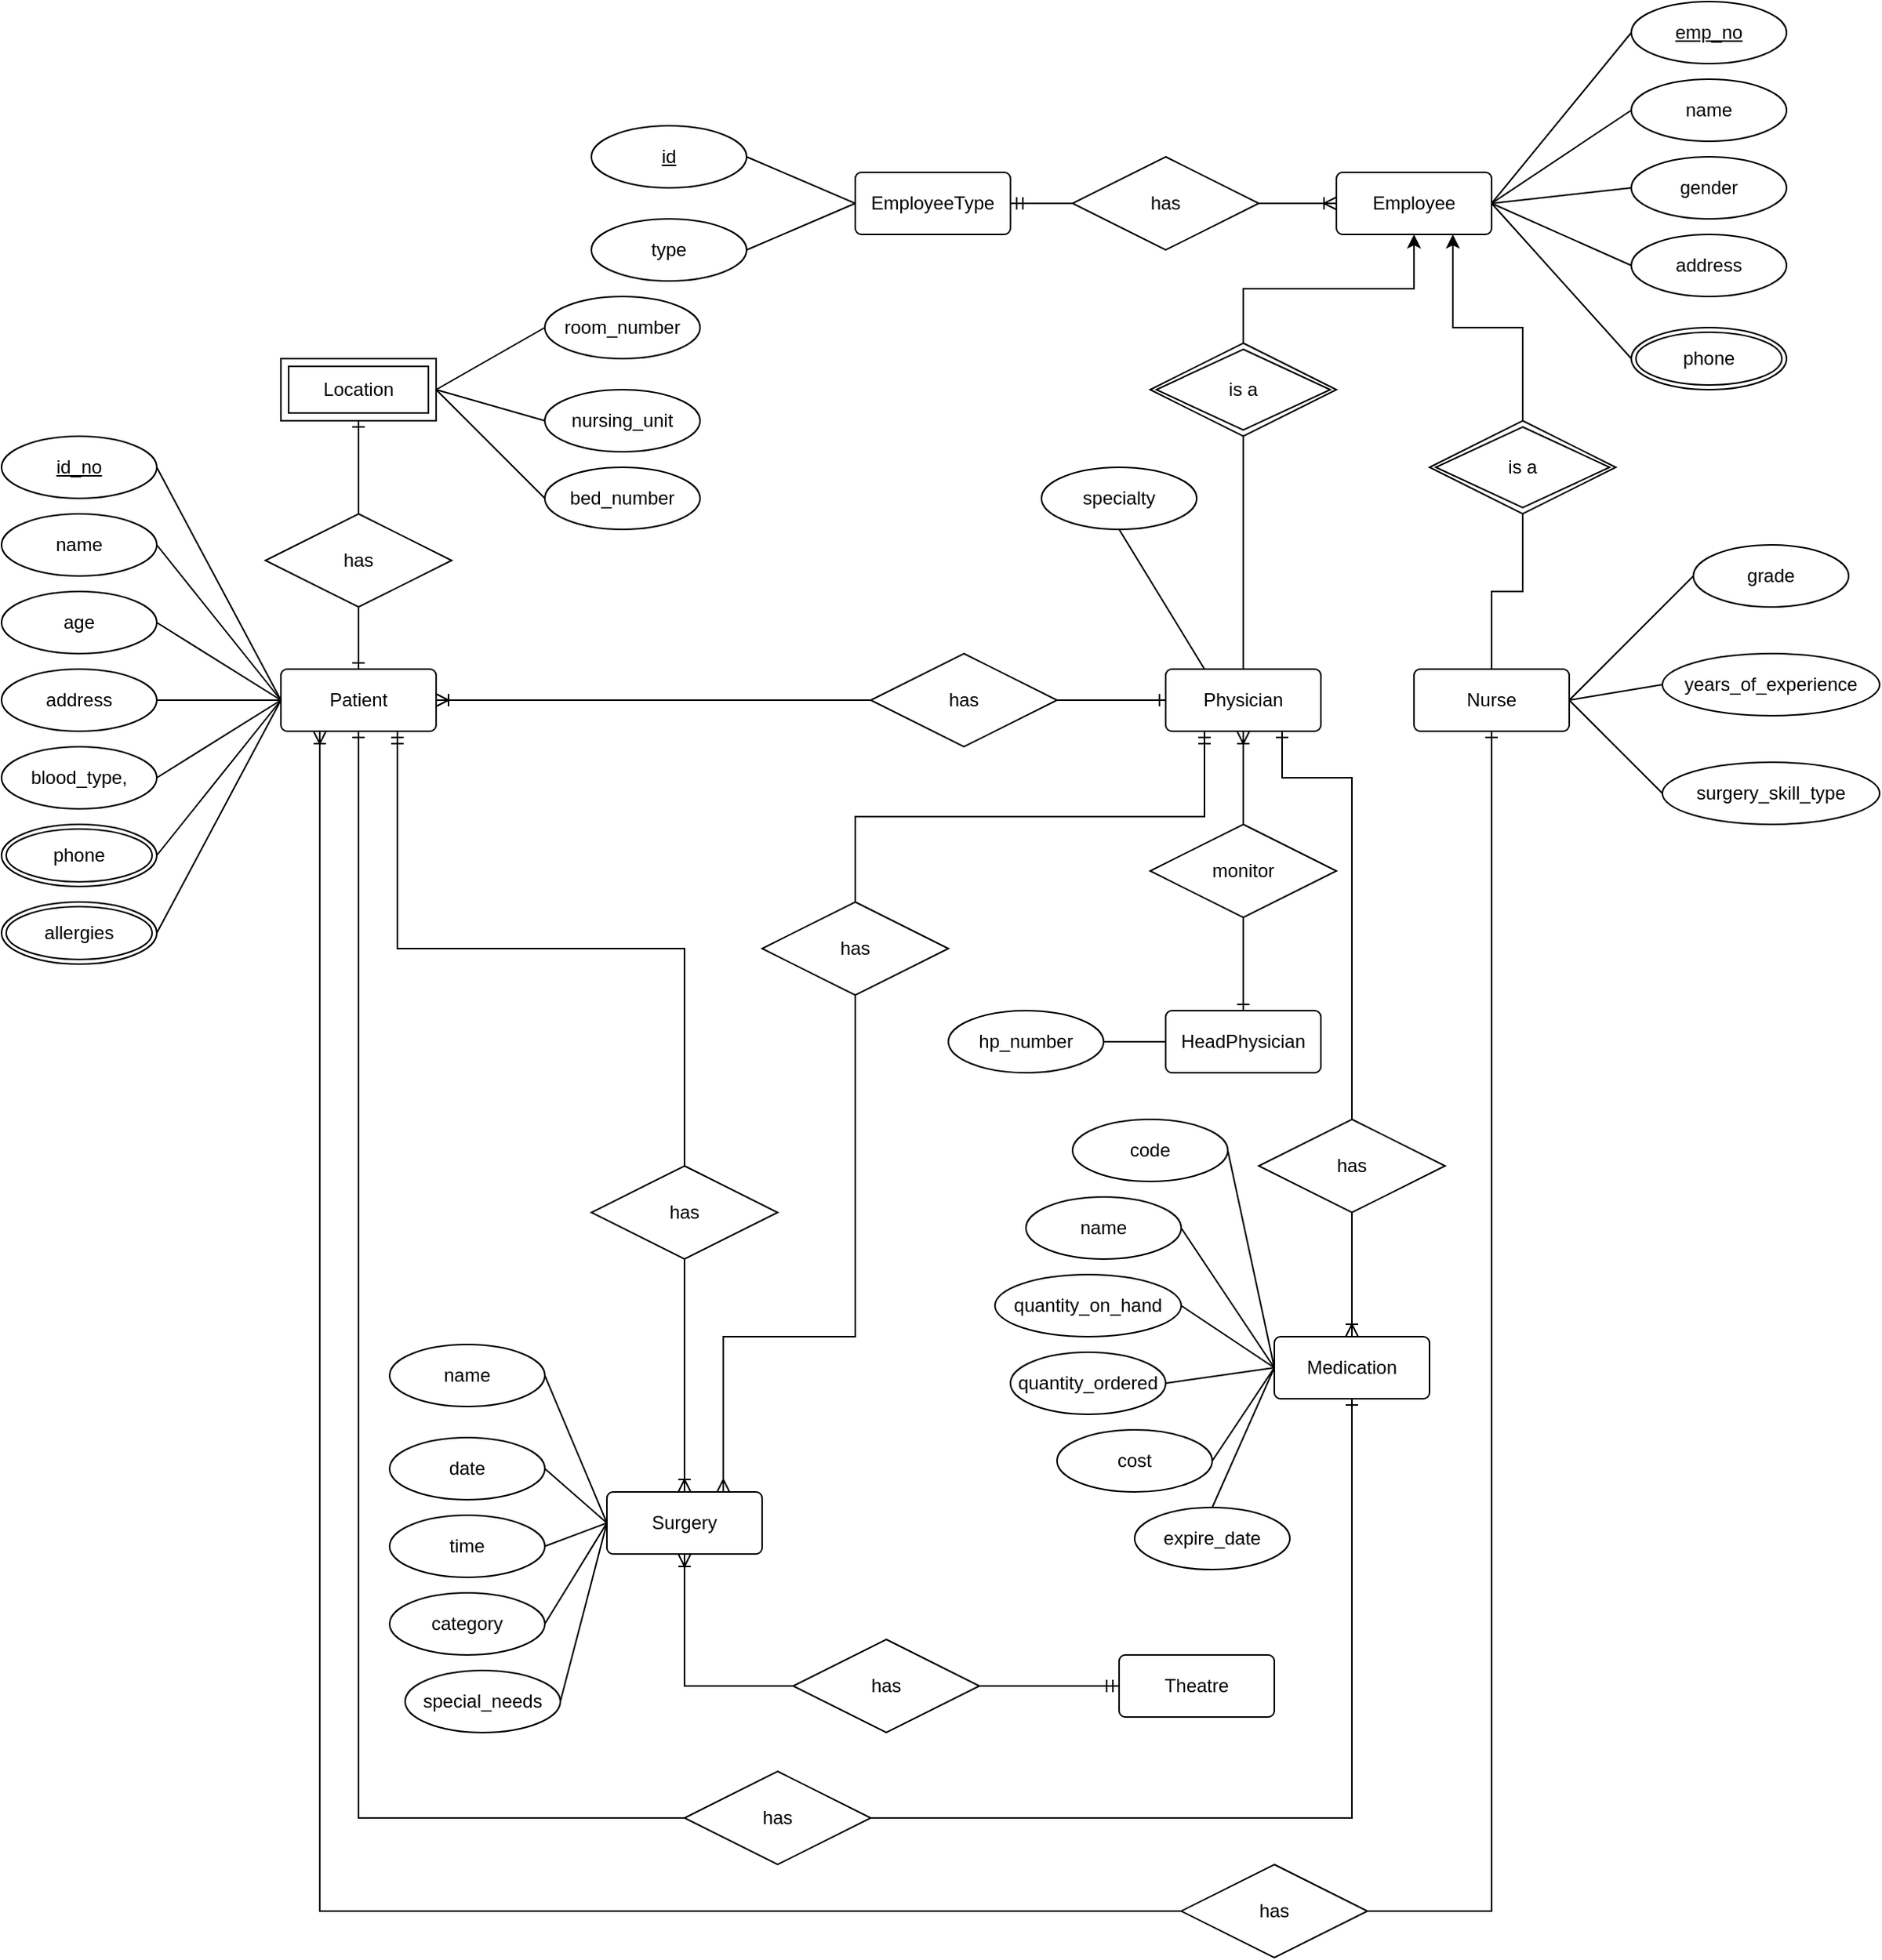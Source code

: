 <mxfile version="21.3.0" type="device">
  <diagram id="R2lEEEUBdFMjLlhIrx00" name="Page-1">
    <mxGraphModel dx="1900" dy="581" grid="1" gridSize="10" guides="1" tooltips="1" connect="1" arrows="1" fold="1" page="1" pageScale="1" pageWidth="850" pageHeight="1100" math="0" shadow="0" extFonts="Permanent Marker^https://fonts.googleapis.com/css?family=Permanent+Marker">
      <root>
        <mxCell id="0" />
        <mxCell id="1" parent="0" />
        <mxCell id="5wxTeIpvQStzypfVFlda-1" value="Employee" style="rounded=1;arcSize=10;whiteSpace=wrap;html=1;align=center;" parent="1" vertex="1">
          <mxGeometry x="490" y="130" width="100" height="40" as="geometry" />
        </mxCell>
        <mxCell id="5wxTeIpvQStzypfVFlda-2" value="emp_no" style="ellipse;whiteSpace=wrap;html=1;align=center;fontStyle=4;" parent="1" vertex="1">
          <mxGeometry x="680" y="20" width="100" height="40" as="geometry" />
        </mxCell>
        <mxCell id="5wxTeIpvQStzypfVFlda-3" value="name" style="ellipse;whiteSpace=wrap;html=1;align=center;" parent="1" vertex="1">
          <mxGeometry x="680" y="70" width="100" height="40" as="geometry" />
        </mxCell>
        <mxCell id="5wxTeIpvQStzypfVFlda-4" value="gender" style="ellipse;whiteSpace=wrap;html=1;align=center;" parent="1" vertex="1">
          <mxGeometry x="680" y="120" width="100" height="40" as="geometry" />
        </mxCell>
        <mxCell id="5wxTeIpvQStzypfVFlda-6" value="address" style="ellipse;whiteSpace=wrap;html=1;align=center;" parent="1" vertex="1">
          <mxGeometry x="680" y="170" width="100" height="40" as="geometry" />
        </mxCell>
        <mxCell id="5wxTeIpvQStzypfVFlda-7" value="phone" style="ellipse;shape=doubleEllipse;margin=3;whiteSpace=wrap;html=1;align=center;" parent="1" vertex="1">
          <mxGeometry x="680" y="230" width="100" height="40" as="geometry" />
        </mxCell>
        <mxCell id="5wxTeIpvQStzypfVFlda-11" value="" style="endArrow=none;html=1;rounded=0;exitX=1;exitY=0.5;exitDx=0;exitDy=0;entryX=0;entryY=0.5;entryDx=0;entryDy=0;" parent="1" source="5wxTeIpvQStzypfVFlda-1" target="5wxTeIpvQStzypfVFlda-2" edge="1">
          <mxGeometry width="50" height="50" relative="1" as="geometry">
            <mxPoint x="790" y="310" as="sourcePoint" />
            <mxPoint x="840" y="260" as="targetPoint" />
          </mxGeometry>
        </mxCell>
        <mxCell id="5wxTeIpvQStzypfVFlda-12" value="" style="endArrow=none;html=1;rounded=0;exitX=1;exitY=0.5;exitDx=0;exitDy=0;entryX=0;entryY=0.5;entryDx=0;entryDy=0;" parent="1" source="5wxTeIpvQStzypfVFlda-1" target="5wxTeIpvQStzypfVFlda-3" edge="1">
          <mxGeometry width="50" height="50" relative="1" as="geometry">
            <mxPoint x="790" y="310" as="sourcePoint" />
            <mxPoint x="840" y="260" as="targetPoint" />
          </mxGeometry>
        </mxCell>
        <mxCell id="5wxTeIpvQStzypfVFlda-13" value="" style="endArrow=none;html=1;rounded=0;exitX=1;exitY=0.5;exitDx=0;exitDy=0;entryX=0;entryY=0.5;entryDx=0;entryDy=0;" parent="1" source="5wxTeIpvQStzypfVFlda-1" target="5wxTeIpvQStzypfVFlda-4" edge="1">
          <mxGeometry width="50" height="50" relative="1" as="geometry">
            <mxPoint x="790" y="310" as="sourcePoint" />
            <mxPoint x="840" y="260" as="targetPoint" />
          </mxGeometry>
        </mxCell>
        <mxCell id="5wxTeIpvQStzypfVFlda-14" value="" style="endArrow=none;html=1;rounded=0;exitX=1;exitY=0.5;exitDx=0;exitDy=0;entryX=0;entryY=0.5;entryDx=0;entryDy=0;" parent="1" source="5wxTeIpvQStzypfVFlda-1" target="5wxTeIpvQStzypfVFlda-6" edge="1">
          <mxGeometry width="50" height="50" relative="1" as="geometry">
            <mxPoint x="790" y="310" as="sourcePoint" />
            <mxPoint x="840" y="260" as="targetPoint" />
          </mxGeometry>
        </mxCell>
        <mxCell id="5wxTeIpvQStzypfVFlda-15" value="" style="endArrow=none;html=1;rounded=0;exitX=1;exitY=0.5;exitDx=0;exitDy=0;entryX=0;entryY=0.5;entryDx=0;entryDy=0;" parent="1" source="5wxTeIpvQStzypfVFlda-1" target="5wxTeIpvQStzypfVFlda-7" edge="1">
          <mxGeometry width="50" height="50" relative="1" as="geometry">
            <mxPoint x="790" y="310" as="sourcePoint" />
            <mxPoint x="840" y="260" as="targetPoint" />
          </mxGeometry>
        </mxCell>
        <mxCell id="5wxTeIpvQStzypfVFlda-16" value="EmployeeType" style="rounded=1;arcSize=10;whiteSpace=wrap;html=1;align=center;" parent="1" vertex="1">
          <mxGeometry x="180" y="130" width="100" height="40" as="geometry" />
        </mxCell>
        <mxCell id="5wxTeIpvQStzypfVFlda-18" value="id" style="ellipse;whiteSpace=wrap;html=1;align=center;fontStyle=4;" parent="1" vertex="1">
          <mxGeometry x="10" y="100" width="100" height="40" as="geometry" />
        </mxCell>
        <mxCell id="5wxTeIpvQStzypfVFlda-19" value="type" style="ellipse;whiteSpace=wrap;html=1;align=center;" parent="1" vertex="1">
          <mxGeometry x="10" y="160" width="100" height="40" as="geometry" />
        </mxCell>
        <mxCell id="5wxTeIpvQStzypfVFlda-20" value="" style="endArrow=none;html=1;rounded=0;exitX=0;exitY=0.5;exitDx=0;exitDy=0;entryX=1;entryY=0.5;entryDx=0;entryDy=0;" parent="1" source="5wxTeIpvQStzypfVFlda-16" target="5wxTeIpvQStzypfVFlda-18" edge="1">
          <mxGeometry width="50" height="50" relative="1" as="geometry">
            <mxPoint x="480" y="100" as="sourcePoint" />
            <mxPoint x="530" y="50" as="targetPoint" />
          </mxGeometry>
        </mxCell>
        <mxCell id="5wxTeIpvQStzypfVFlda-21" value="" style="endArrow=none;html=1;rounded=0;exitX=0;exitY=0.5;exitDx=0;exitDy=0;entryX=1;entryY=0.5;entryDx=0;entryDy=0;" parent="1" source="5wxTeIpvQStzypfVFlda-16" target="5wxTeIpvQStzypfVFlda-19" edge="1">
          <mxGeometry width="50" height="50" relative="1" as="geometry">
            <mxPoint x="480" y="100" as="sourcePoint" />
            <mxPoint x="530" y="50" as="targetPoint" />
          </mxGeometry>
        </mxCell>
        <mxCell id="5wxTeIpvQStzypfVFlda-30" style="edgeStyle=orthogonalEdgeStyle;rounded=0;orthogonalLoop=1;jettySize=auto;html=1;exitX=0.5;exitY=1;exitDx=0;exitDy=0;entryX=0.5;entryY=0;entryDx=0;entryDy=0;endArrow=none;endFill=0;" parent="1" source="5wxTeIpvQStzypfVFlda-22" target="5wxTeIpvQStzypfVFlda-26" edge="1">
          <mxGeometry relative="1" as="geometry" />
        </mxCell>
        <mxCell id="5wxTeIpvQStzypfVFlda-33" style="edgeStyle=orthogonalEdgeStyle;rounded=0;orthogonalLoop=1;jettySize=auto;html=1;entryX=0.5;entryY=0;entryDx=0;entryDy=0;endArrow=none;endFill=0;exitX=0.5;exitY=1;exitDx=0;exitDy=0;" parent="1" source="5wxTeIpvQStzypfVFlda-52" target="5wxTeIpvQStzypfVFlda-31" edge="1">
          <mxGeometry relative="1" as="geometry">
            <mxPoint x="670" y="330" as="sourcePoint" />
          </mxGeometry>
        </mxCell>
        <mxCell id="5wxTeIpvQStzypfVFlda-50" style="edgeStyle=orthogonalEdgeStyle;rounded=0;orthogonalLoop=1;jettySize=auto;html=1;exitX=0.5;exitY=0;exitDx=0;exitDy=0;entryX=0.5;entryY=1;entryDx=0;entryDy=0;" parent="1" source="5wxTeIpvQStzypfVFlda-22" target="5wxTeIpvQStzypfVFlda-1" edge="1">
          <mxGeometry relative="1" as="geometry" />
        </mxCell>
        <mxCell id="5wxTeIpvQStzypfVFlda-22" value="is a" style="shape=rhombus;double=1;perimeter=rhombusPerimeter;whiteSpace=wrap;html=1;align=center;" parent="1" vertex="1">
          <mxGeometry x="370" y="240" width="120" height="60" as="geometry" />
        </mxCell>
        <mxCell id="5wxTeIpvQStzypfVFlda-26" value="Physician" style="rounded=1;arcSize=10;whiteSpace=wrap;html=1;align=center;" parent="1" vertex="1">
          <mxGeometry x="380" y="450" width="100" height="40" as="geometry" />
        </mxCell>
        <mxCell id="5wxTeIpvQStzypfVFlda-31" value="Nurse" style="rounded=1;arcSize=10;whiteSpace=wrap;html=1;align=center;" parent="1" vertex="1">
          <mxGeometry x="540" y="450" width="100" height="40" as="geometry" />
        </mxCell>
        <mxCell id="5wxTeIpvQStzypfVFlda-34" value="specialty" style="ellipse;whiteSpace=wrap;html=1;align=center;" parent="1" vertex="1">
          <mxGeometry x="300" y="320" width="100" height="40" as="geometry" />
        </mxCell>
        <mxCell id="5wxTeIpvQStzypfVFlda-35" value="" style="endArrow=none;html=1;rounded=0;exitX=0.5;exitY=1;exitDx=0;exitDy=0;entryX=0.25;entryY=0;entryDx=0;entryDy=0;" parent="1" source="5wxTeIpvQStzypfVFlda-34" target="5wxTeIpvQStzypfVFlda-26" edge="1">
          <mxGeometry width="50" height="50" relative="1" as="geometry">
            <mxPoint x="400" y="370" as="sourcePoint" />
            <mxPoint x="450" y="320" as="targetPoint" />
          </mxGeometry>
        </mxCell>
        <mxCell id="5wxTeIpvQStzypfVFlda-36" value="has" style="shape=rhombus;perimeter=rhombusPerimeter;whiteSpace=wrap;html=1;align=center;" parent="1" vertex="1">
          <mxGeometry x="320" y="120" width="120" height="60" as="geometry" />
        </mxCell>
        <mxCell id="5wxTeIpvQStzypfVFlda-37" value="" style="fontSize=12;html=1;endArrow=ERmandOne;rounded=0;entryX=1;entryY=0.5;entryDx=0;entryDy=0;exitX=0;exitY=0.5;exitDx=0;exitDy=0;" parent="1" source="5wxTeIpvQStzypfVFlda-36" target="5wxTeIpvQStzypfVFlda-16" edge="1">
          <mxGeometry width="100" height="100" relative="1" as="geometry">
            <mxPoint x="370" y="390" as="sourcePoint" />
            <mxPoint x="470" y="290" as="targetPoint" />
          </mxGeometry>
        </mxCell>
        <mxCell id="5wxTeIpvQStzypfVFlda-38" value="" style="edgeStyle=entityRelationEdgeStyle;fontSize=12;html=1;endArrow=ERoneToMany;rounded=0;entryX=0;entryY=0.5;entryDx=0;entryDy=0;exitX=1;exitY=0.5;exitDx=0;exitDy=0;" parent="1" source="5wxTeIpvQStzypfVFlda-36" target="5wxTeIpvQStzypfVFlda-1" edge="1">
          <mxGeometry width="100" height="100" relative="1" as="geometry">
            <mxPoint x="370" y="390" as="sourcePoint" />
            <mxPoint x="470" y="290" as="targetPoint" />
          </mxGeometry>
        </mxCell>
        <mxCell id="5wxTeIpvQStzypfVFlda-42" value="hp_number" style="ellipse;whiteSpace=wrap;html=1;align=center;" parent="1" vertex="1">
          <mxGeometry x="240" y="670" width="100" height="40" as="geometry" />
        </mxCell>
        <mxCell id="5wxTeIpvQStzypfVFlda-43" value="" style="endArrow=none;html=1;rounded=0;exitX=1;exitY=0.5;exitDx=0;exitDy=0;entryX=0;entryY=0.5;entryDx=0;entryDy=0;" parent="1" source="5wxTeIpvQStzypfVFlda-42" target="5wxTeIpvQStzypfVFlda-54" edge="1">
          <mxGeometry width="50" height="50" relative="1" as="geometry">
            <mxPoint x="370" y="770" as="sourcePoint" />
            <mxPoint x="370" y="680" as="targetPoint" />
          </mxGeometry>
        </mxCell>
        <mxCell id="5wxTeIpvQStzypfVFlda-44" value="Patient" style="rounded=1;arcSize=10;whiteSpace=wrap;html=1;align=center;" parent="1" vertex="1">
          <mxGeometry x="-190" y="450" width="100" height="40" as="geometry" />
        </mxCell>
        <mxCell id="5wxTeIpvQStzypfVFlda-45" value="has" style="shape=rhombus;perimeter=rhombusPerimeter;whiteSpace=wrap;html=1;align=center;" parent="1" vertex="1">
          <mxGeometry x="190" y="440" width="120" height="60" as="geometry" />
        </mxCell>
        <mxCell id="5wxTeIpvQStzypfVFlda-46" value="" style="fontSize=12;html=1;endArrow=ERoneToMany;rounded=0;entryX=1;entryY=0.5;entryDx=0;entryDy=0;exitX=0;exitY=0.5;exitDx=0;exitDy=0;" parent="1" source="5wxTeIpvQStzypfVFlda-45" target="5wxTeIpvQStzypfVFlda-44" edge="1">
          <mxGeometry width="100" height="100" relative="1" as="geometry">
            <mxPoint x="180" y="530" as="sourcePoint" />
            <mxPoint x="470" y="390" as="targetPoint" />
          </mxGeometry>
        </mxCell>
        <mxCell id="5wxTeIpvQStzypfVFlda-47" value="" style="edgeStyle=entityRelationEdgeStyle;fontSize=12;html=1;endArrow=ERone;endFill=1;rounded=0;exitX=1;exitY=0.5;exitDx=0;exitDy=0;entryX=0;entryY=0.5;entryDx=0;entryDy=0;" parent="1" source="5wxTeIpvQStzypfVFlda-45" target="5wxTeIpvQStzypfVFlda-26" edge="1">
          <mxGeometry width="100" height="100" relative="1" as="geometry">
            <mxPoint x="370" y="490" as="sourcePoint" />
            <mxPoint x="470" y="390" as="targetPoint" />
          </mxGeometry>
        </mxCell>
        <mxCell id="5wxTeIpvQStzypfVFlda-53" style="edgeStyle=orthogonalEdgeStyle;rounded=0;orthogonalLoop=1;jettySize=auto;html=1;exitX=0.5;exitY=0;exitDx=0;exitDy=0;entryX=0.75;entryY=1;entryDx=0;entryDy=0;" parent="1" source="5wxTeIpvQStzypfVFlda-52" target="5wxTeIpvQStzypfVFlda-1" edge="1">
          <mxGeometry relative="1" as="geometry" />
        </mxCell>
        <mxCell id="5wxTeIpvQStzypfVFlda-52" value="is a" style="shape=rhombus;double=1;perimeter=rhombusPerimeter;whiteSpace=wrap;html=1;align=center;" parent="1" vertex="1">
          <mxGeometry x="550" y="290" width="120" height="60" as="geometry" />
        </mxCell>
        <mxCell id="5wxTeIpvQStzypfVFlda-54" value="HeadPhysician" style="rounded=1;arcSize=10;whiteSpace=wrap;html=1;align=center;" parent="1" vertex="1">
          <mxGeometry x="380" y="670" width="100" height="40" as="geometry" />
        </mxCell>
        <mxCell id="5wxTeIpvQStzypfVFlda-58" value="monitor" style="shape=rhombus;perimeter=rhombusPerimeter;whiteSpace=wrap;html=1;align=center;" parent="1" vertex="1">
          <mxGeometry x="370" y="550" width="120" height="60" as="geometry" />
        </mxCell>
        <mxCell id="5wxTeIpvQStzypfVFlda-59" value="" style="fontSize=12;html=1;endArrow=ERoneToMany;rounded=0;entryX=0.5;entryY=1;entryDx=0;entryDy=0;exitX=0.5;exitY=0;exitDx=0;exitDy=0;" parent="1" source="5wxTeIpvQStzypfVFlda-58" target="5wxTeIpvQStzypfVFlda-26" edge="1">
          <mxGeometry width="100" height="100" relative="1" as="geometry">
            <mxPoint x="370" y="590" as="sourcePoint" />
            <mxPoint x="470" y="490" as="targetPoint" />
          </mxGeometry>
        </mxCell>
        <mxCell id="5wxTeIpvQStzypfVFlda-60" value="" style="fontSize=12;html=1;endArrow=ERone;endFill=1;rounded=0;exitX=0.5;exitY=1;exitDx=0;exitDy=0;entryX=0.5;entryY=0;entryDx=0;entryDy=0;" parent="1" source="5wxTeIpvQStzypfVFlda-58" target="5wxTeIpvQStzypfVFlda-54" edge="1">
          <mxGeometry width="100" height="100" relative="1" as="geometry">
            <mxPoint x="370" y="590" as="sourcePoint" />
            <mxPoint x="470" y="490" as="targetPoint" />
          </mxGeometry>
        </mxCell>
        <mxCell id="5wxTeIpvQStzypfVFlda-61" value="grade" style="ellipse;whiteSpace=wrap;html=1;align=center;" parent="1" vertex="1">
          <mxGeometry x="720" y="370" width="100" height="40" as="geometry" />
        </mxCell>
        <mxCell id="5wxTeIpvQStzypfVFlda-62" value="years_of_experience" style="ellipse;whiteSpace=wrap;html=1;align=center;" parent="1" vertex="1">
          <mxGeometry x="700" y="440" width="140" height="40" as="geometry" />
        </mxCell>
        <mxCell id="5wxTeIpvQStzypfVFlda-63" value="surgery_skill_type" style="ellipse;whiteSpace=wrap;html=1;align=center;" parent="1" vertex="1">
          <mxGeometry x="700" y="510" width="140" height="40" as="geometry" />
        </mxCell>
        <mxCell id="5wxTeIpvQStzypfVFlda-65" value="" style="endArrow=none;html=1;rounded=0;entryX=0;entryY=0.5;entryDx=0;entryDy=0;exitX=1;exitY=0.5;exitDx=0;exitDy=0;" parent="1" source="5wxTeIpvQStzypfVFlda-31" target="5wxTeIpvQStzypfVFlda-63" edge="1">
          <mxGeometry width="50" height="50" relative="1" as="geometry">
            <mxPoint x="400" y="590" as="sourcePoint" />
            <mxPoint x="450" y="540" as="targetPoint" />
          </mxGeometry>
        </mxCell>
        <mxCell id="5wxTeIpvQStzypfVFlda-66" value="" style="endArrow=none;html=1;rounded=0;entryX=0;entryY=0.5;entryDx=0;entryDy=0;exitX=1;exitY=0.5;exitDx=0;exitDy=0;" parent="1" source="5wxTeIpvQStzypfVFlda-31" target="5wxTeIpvQStzypfVFlda-62" edge="1">
          <mxGeometry width="50" height="50" relative="1" as="geometry">
            <mxPoint x="400" y="590" as="sourcePoint" />
            <mxPoint x="450" y="540" as="targetPoint" />
          </mxGeometry>
        </mxCell>
        <mxCell id="5wxTeIpvQStzypfVFlda-67" value="" style="endArrow=none;html=1;rounded=0;entryX=0;entryY=0.5;entryDx=0;entryDy=0;exitX=1;exitY=0.5;exitDx=0;exitDy=0;" parent="1" source="5wxTeIpvQStzypfVFlda-31" target="5wxTeIpvQStzypfVFlda-61" edge="1">
          <mxGeometry width="50" height="50" relative="1" as="geometry">
            <mxPoint x="400" y="590" as="sourcePoint" />
            <mxPoint x="450" y="540" as="targetPoint" />
          </mxGeometry>
        </mxCell>
        <mxCell id="5wxTeIpvQStzypfVFlda-68" value="has" style="shape=rhombus;perimeter=rhombusPerimeter;whiteSpace=wrap;html=1;align=center;" parent="1" vertex="1">
          <mxGeometry x="390" y="1220" width="120" height="60" as="geometry" />
        </mxCell>
        <mxCell id="5wxTeIpvQStzypfVFlda-69" value="" style="fontSize=12;html=1;endArrow=ERoneToMany;rounded=0;entryX=0.25;entryY=1;entryDx=0;entryDy=0;exitX=0;exitY=0.5;exitDx=0;exitDy=0;edgeStyle=orthogonalEdgeStyle;" parent="1" source="5wxTeIpvQStzypfVFlda-68" target="5wxTeIpvQStzypfVFlda-44" edge="1">
          <mxGeometry width="100" height="100" relative="1" as="geometry">
            <mxPoint x="420" y="860" as="sourcePoint" />
            <mxPoint x="370" y="800" as="targetPoint" />
          </mxGeometry>
        </mxCell>
        <mxCell id="5wxTeIpvQStzypfVFlda-70" value="" style="edgeStyle=orthogonalEdgeStyle;fontSize=12;html=1;endArrow=ERone;endFill=1;rounded=0;exitX=1;exitY=0.5;exitDx=0;exitDy=0;entryX=0.5;entryY=1;entryDx=0;entryDy=0;" parent="1" source="5wxTeIpvQStzypfVFlda-68" target="5wxTeIpvQStzypfVFlda-31" edge="1">
          <mxGeometry width="100" height="100" relative="1" as="geometry">
            <mxPoint x="610" y="820" as="sourcePoint" />
            <mxPoint x="620" y="800" as="targetPoint" />
          </mxGeometry>
        </mxCell>
        <mxCell id="5wxTeIpvQStzypfVFlda-72" value="id_no" style="ellipse;whiteSpace=wrap;html=1;align=center;fontStyle=4;" parent="1" vertex="1">
          <mxGeometry x="-370" y="300" width="100" height="40" as="geometry" />
        </mxCell>
        <mxCell id="5wxTeIpvQStzypfVFlda-73" value="name" style="ellipse;whiteSpace=wrap;html=1;align=center;" parent="1" vertex="1">
          <mxGeometry x="-370" y="350" width="100" height="40" as="geometry" />
        </mxCell>
        <mxCell id="5wxTeIpvQStzypfVFlda-74" value="age" style="ellipse;whiteSpace=wrap;html=1;align=center;" parent="1" vertex="1">
          <mxGeometry x="-370" y="400" width="100" height="40" as="geometry" />
        </mxCell>
        <mxCell id="5wxTeIpvQStzypfVFlda-75" value="address" style="ellipse;whiteSpace=wrap;html=1;align=center;" parent="1" vertex="1">
          <mxGeometry x="-370" y="450" width="100" height="40" as="geometry" />
        </mxCell>
        <mxCell id="5wxTeIpvQStzypfVFlda-77" value="phone" style="ellipse;shape=doubleEllipse;margin=3;whiteSpace=wrap;html=1;align=center;" parent="1" vertex="1">
          <mxGeometry x="-370" y="550" width="100" height="40" as="geometry" />
        </mxCell>
        <mxCell id="5wxTeIpvQStzypfVFlda-78" value="blood_type," style="ellipse;whiteSpace=wrap;html=1;align=center;" parent="1" vertex="1">
          <mxGeometry x="-370" y="500" width="100" height="40" as="geometry" />
        </mxCell>
        <mxCell id="5wxTeIpvQStzypfVFlda-79" value="allergies" style="ellipse;shape=doubleEllipse;margin=3;whiteSpace=wrap;html=1;align=center;" parent="1" vertex="1">
          <mxGeometry x="-370" y="600" width="100" height="40" as="geometry" />
        </mxCell>
        <mxCell id="5wxTeIpvQStzypfVFlda-80" value="" style="endArrow=none;html=1;rounded=0;exitX=1;exitY=0.5;exitDx=0;exitDy=0;entryX=0;entryY=0.5;entryDx=0;entryDy=0;" parent="1" source="5wxTeIpvQStzypfVFlda-72" target="5wxTeIpvQStzypfVFlda-44" edge="1">
          <mxGeometry width="50" height="50" relative="1" as="geometry">
            <mxPoint x="-110" y="590" as="sourcePoint" />
            <mxPoint x="-60" y="540" as="targetPoint" />
          </mxGeometry>
        </mxCell>
        <mxCell id="5wxTeIpvQStzypfVFlda-81" value="" style="endArrow=none;html=1;rounded=0;exitX=1;exitY=0.5;exitDx=0;exitDy=0;entryX=0;entryY=0.5;entryDx=0;entryDy=0;" parent="1" source="5wxTeIpvQStzypfVFlda-73" target="5wxTeIpvQStzypfVFlda-44" edge="1">
          <mxGeometry width="50" height="50" relative="1" as="geometry">
            <mxPoint x="-110" y="590" as="sourcePoint" />
            <mxPoint x="-170" y="390" as="targetPoint" />
          </mxGeometry>
        </mxCell>
        <mxCell id="5wxTeIpvQStzypfVFlda-82" value="" style="endArrow=none;html=1;rounded=0;exitX=1;exitY=0.5;exitDx=0;exitDy=0;entryX=0;entryY=0.5;entryDx=0;entryDy=0;" parent="1" source="5wxTeIpvQStzypfVFlda-74" target="5wxTeIpvQStzypfVFlda-44" edge="1">
          <mxGeometry width="50" height="50" relative="1" as="geometry">
            <mxPoint x="-110" y="590" as="sourcePoint" />
            <mxPoint x="-60" y="540" as="targetPoint" />
          </mxGeometry>
        </mxCell>
        <mxCell id="5wxTeIpvQStzypfVFlda-83" value="" style="endArrow=none;html=1;rounded=0;exitX=1;exitY=0.5;exitDx=0;exitDy=0;entryX=0;entryY=0.5;entryDx=0;entryDy=0;" parent="1" source="5wxTeIpvQStzypfVFlda-75" target="5wxTeIpvQStzypfVFlda-44" edge="1">
          <mxGeometry width="50" height="50" relative="1" as="geometry">
            <mxPoint x="-110" y="590" as="sourcePoint" />
            <mxPoint x="-60" y="540" as="targetPoint" />
          </mxGeometry>
        </mxCell>
        <mxCell id="5wxTeIpvQStzypfVFlda-84" value="" style="endArrow=none;html=1;rounded=0;exitX=1;exitY=0.5;exitDx=0;exitDy=0;entryX=0;entryY=0.5;entryDx=0;entryDy=0;" parent="1" source="5wxTeIpvQStzypfVFlda-78" target="5wxTeIpvQStzypfVFlda-44" edge="1">
          <mxGeometry width="50" height="50" relative="1" as="geometry">
            <mxPoint x="-110" y="590" as="sourcePoint" />
            <mxPoint x="-60" y="540" as="targetPoint" />
          </mxGeometry>
        </mxCell>
        <mxCell id="5wxTeIpvQStzypfVFlda-85" value="" style="endArrow=none;html=1;rounded=0;exitX=1;exitY=0.5;exitDx=0;exitDy=0;entryX=0;entryY=0.5;entryDx=0;entryDy=0;" parent="1" source="5wxTeIpvQStzypfVFlda-77" target="5wxTeIpvQStzypfVFlda-44" edge="1">
          <mxGeometry width="50" height="50" relative="1" as="geometry">
            <mxPoint x="-110" y="590" as="sourcePoint" />
            <mxPoint x="-60" y="540" as="targetPoint" />
          </mxGeometry>
        </mxCell>
        <mxCell id="5wxTeIpvQStzypfVFlda-86" value="" style="endArrow=none;html=1;rounded=0;exitX=1;exitY=0.5;exitDx=0;exitDy=0;entryX=0;entryY=0.5;entryDx=0;entryDy=0;" parent="1" source="5wxTeIpvQStzypfVFlda-79" target="5wxTeIpvQStzypfVFlda-44" edge="1">
          <mxGeometry width="50" height="50" relative="1" as="geometry">
            <mxPoint x="-110" y="590" as="sourcePoint" />
            <mxPoint x="-60" y="540" as="targetPoint" />
          </mxGeometry>
        </mxCell>
        <mxCell id="5wxTeIpvQStzypfVFlda-88" value="Location" style="shape=ext;margin=3;double=1;whiteSpace=wrap;html=1;align=center;" parent="1" vertex="1">
          <mxGeometry x="-190" y="250" width="100" height="40" as="geometry" />
        </mxCell>
        <mxCell id="5wxTeIpvQStzypfVFlda-89" value="bed_number" style="ellipse;whiteSpace=wrap;html=1;align=center;" parent="1" vertex="1">
          <mxGeometry x="-20" y="320" width="100" height="40" as="geometry" />
        </mxCell>
        <mxCell id="5wxTeIpvQStzypfVFlda-90" value="room_number" style="ellipse;whiteSpace=wrap;html=1;align=center;" parent="1" vertex="1">
          <mxGeometry x="-20" y="210" width="100" height="40" as="geometry" />
        </mxCell>
        <mxCell id="5wxTeIpvQStzypfVFlda-91" value="nursing_unit" style="ellipse;whiteSpace=wrap;html=1;align=center;" parent="1" vertex="1">
          <mxGeometry x="-20" y="270" width="100" height="40" as="geometry" />
        </mxCell>
        <mxCell id="5wxTeIpvQStzypfVFlda-92" value="" style="endArrow=none;html=1;rounded=0;entryX=0;entryY=0.5;entryDx=0;entryDy=0;exitX=1;exitY=0.5;exitDx=0;exitDy=0;" parent="1" source="5wxTeIpvQStzypfVFlda-88" target="5wxTeIpvQStzypfVFlda-89" edge="1">
          <mxGeometry width="50" height="50" relative="1" as="geometry">
            <mxPoint x="-100" y="400" as="sourcePoint" />
            <mxPoint x="-50" y="350" as="targetPoint" />
          </mxGeometry>
        </mxCell>
        <mxCell id="5wxTeIpvQStzypfVFlda-93" value="" style="endArrow=none;html=1;rounded=0;entryX=0;entryY=0.5;entryDx=0;entryDy=0;exitX=1;exitY=0.5;exitDx=0;exitDy=0;" parent="1" source="5wxTeIpvQStzypfVFlda-88" target="5wxTeIpvQStzypfVFlda-91" edge="1">
          <mxGeometry width="50" height="50" relative="1" as="geometry">
            <mxPoint x="-100" y="400" as="sourcePoint" />
            <mxPoint x="-50" y="350" as="targetPoint" />
          </mxGeometry>
        </mxCell>
        <mxCell id="5wxTeIpvQStzypfVFlda-94" value="" style="endArrow=none;html=1;rounded=0;entryX=0;entryY=0.5;entryDx=0;entryDy=0;exitX=1;exitY=0.5;exitDx=0;exitDy=0;" parent="1" source="5wxTeIpvQStzypfVFlda-88" target="5wxTeIpvQStzypfVFlda-90" edge="1">
          <mxGeometry width="50" height="50" relative="1" as="geometry">
            <mxPoint x="-100" y="400" as="sourcePoint" />
            <mxPoint x="-50" y="350" as="targetPoint" />
          </mxGeometry>
        </mxCell>
        <mxCell id="5wxTeIpvQStzypfVFlda-95" value="has" style="shape=rhombus;perimeter=rhombusPerimeter;whiteSpace=wrap;html=1;align=center;" parent="1" vertex="1">
          <mxGeometry x="-200" y="350" width="120" height="60" as="geometry" />
        </mxCell>
        <mxCell id="5wxTeIpvQStzypfVFlda-96" value="" style="fontSize=12;html=1;endArrow=ERone;endFill=1;rounded=0;entryX=0.5;entryY=1;entryDx=0;entryDy=0;exitX=0.5;exitY=0;exitDx=0;exitDy=0;" parent="1" source="5wxTeIpvQStzypfVFlda-95" target="5wxTeIpvQStzypfVFlda-88" edge="1">
          <mxGeometry width="100" height="100" relative="1" as="geometry">
            <mxPoint x="-130" y="440" as="sourcePoint" />
            <mxPoint x="-140" y="300" as="targetPoint" />
          </mxGeometry>
        </mxCell>
        <mxCell id="5wxTeIpvQStzypfVFlda-97" value="" style="fontSize=12;html=1;endArrow=ERone;endFill=1;rounded=0;exitX=0.5;exitY=1;exitDx=0;exitDy=0;entryX=0.5;entryY=0;entryDx=0;entryDy=0;" parent="1" source="5wxTeIpvQStzypfVFlda-95" target="5wxTeIpvQStzypfVFlda-44" edge="1">
          <mxGeometry width="100" height="100" relative="1" as="geometry">
            <mxPoint x="-130" y="440" as="sourcePoint" />
            <mxPoint x="-30" y="340" as="targetPoint" />
          </mxGeometry>
        </mxCell>
        <mxCell id="5wxTeIpvQStzypfVFlda-98" value="Medication" style="rounded=1;arcSize=10;whiteSpace=wrap;html=1;align=center;" parent="1" vertex="1">
          <mxGeometry x="450" y="880" width="100" height="40" as="geometry" />
        </mxCell>
        <mxCell id="5wxTeIpvQStzypfVFlda-99" value="code" style="ellipse;whiteSpace=wrap;html=1;align=center;" parent="1" vertex="1">
          <mxGeometry x="320" y="740" width="100" height="40" as="geometry" />
        </mxCell>
        <mxCell id="5wxTeIpvQStzypfVFlda-100" value="name" style="ellipse;whiteSpace=wrap;html=1;align=center;" parent="1" vertex="1">
          <mxGeometry x="290" y="790" width="100" height="40" as="geometry" />
        </mxCell>
        <mxCell id="5wxTeIpvQStzypfVFlda-101" value="quantity_on_hand" style="ellipse;whiteSpace=wrap;html=1;align=center;" parent="1" vertex="1">
          <mxGeometry x="270" y="840" width="120" height="40" as="geometry" />
        </mxCell>
        <mxCell id="5wxTeIpvQStzypfVFlda-102" value="quantity_ordered" style="ellipse;whiteSpace=wrap;html=1;align=center;" parent="1" vertex="1">
          <mxGeometry x="280" y="890" width="100" height="40" as="geometry" />
        </mxCell>
        <mxCell id="5wxTeIpvQStzypfVFlda-103" value="cost" style="ellipse;whiteSpace=wrap;html=1;align=center;" parent="1" vertex="1">
          <mxGeometry x="310" y="940" width="100" height="40" as="geometry" />
        </mxCell>
        <mxCell id="5wxTeIpvQStzypfVFlda-104" value="expire_date" style="ellipse;whiteSpace=wrap;html=1;align=center;" parent="1" vertex="1">
          <mxGeometry x="360" y="990" width="100" height="40" as="geometry" />
        </mxCell>
        <mxCell id="5wxTeIpvQStzypfVFlda-105" value="has" style="shape=rhombus;perimeter=rhombusPerimeter;whiteSpace=wrap;html=1;align=center;" parent="1" vertex="1">
          <mxGeometry x="440" y="740" width="120" height="60" as="geometry" />
        </mxCell>
        <mxCell id="5wxTeIpvQStzypfVFlda-106" value="" style="fontSize=12;html=1;endArrow=ERoneToMany;rounded=0;entryX=0.5;entryY=0;entryDx=0;entryDy=0;exitX=0.5;exitY=1;exitDx=0;exitDy=0;" parent="1" source="5wxTeIpvQStzypfVFlda-105" target="5wxTeIpvQStzypfVFlda-98" edge="1">
          <mxGeometry width="100" height="100" relative="1" as="geometry">
            <mxPoint x="90" y="690" as="sourcePoint" />
            <mxPoint x="190" y="590" as="targetPoint" />
          </mxGeometry>
        </mxCell>
        <mxCell id="5wxTeIpvQStzypfVFlda-107" value="" style="fontSize=12;html=1;endArrow=ERone;endFill=1;rounded=0;entryX=0.75;entryY=1;entryDx=0;entryDy=0;exitX=0.5;exitY=0;exitDx=0;exitDy=0;edgeStyle=orthogonalEdgeStyle;" parent="1" source="5wxTeIpvQStzypfVFlda-105" target="5wxTeIpvQStzypfVFlda-26" edge="1">
          <mxGeometry width="100" height="100" relative="1" as="geometry">
            <mxPoint x="90" y="690" as="sourcePoint" />
            <mxPoint x="190" y="590" as="targetPoint" />
            <Array as="points">
              <mxPoint x="500" y="520" />
              <mxPoint x="455" y="520" />
            </Array>
          </mxGeometry>
        </mxCell>
        <mxCell id="5wxTeIpvQStzypfVFlda-108" value="has" style="shape=rhombus;perimeter=rhombusPerimeter;whiteSpace=wrap;html=1;align=center;" parent="1" vertex="1">
          <mxGeometry x="70" y="1160" width="120" height="60" as="geometry" />
        </mxCell>
        <mxCell id="5wxTeIpvQStzypfVFlda-109" value="" style="edgeStyle=orthogonalEdgeStyle;fontSize=12;html=1;endArrow=ERone;endFill=1;rounded=0;entryX=0.5;entryY=1;entryDx=0;entryDy=0;exitX=0;exitY=0.5;exitDx=0;exitDy=0;" parent="1" source="5wxTeIpvQStzypfVFlda-108" target="5wxTeIpvQStzypfVFlda-44" edge="1">
          <mxGeometry width="100" height="100" relative="1" as="geometry">
            <mxPoint x="90" y="790" as="sourcePoint" />
            <mxPoint x="190" y="690" as="targetPoint" />
            <Array as="points">
              <mxPoint x="-140" y="1190" />
            </Array>
          </mxGeometry>
        </mxCell>
        <mxCell id="5wxTeIpvQStzypfVFlda-110" value="" style="edgeStyle=orthogonalEdgeStyle;fontSize=12;html=1;endArrow=ERone;endFill=1;rounded=0;entryX=0.5;entryY=1;entryDx=0;entryDy=0;exitX=1;exitY=0.5;exitDx=0;exitDy=0;" parent="1" source="5wxTeIpvQStzypfVFlda-108" target="5wxTeIpvQStzypfVFlda-98" edge="1">
          <mxGeometry width="100" height="100" relative="1" as="geometry">
            <mxPoint x="90" y="990" as="sourcePoint" />
            <mxPoint x="190" y="890" as="targetPoint" />
          </mxGeometry>
        </mxCell>
        <mxCell id="5wxTeIpvQStzypfVFlda-111" value="Surgery" style="rounded=1;arcSize=10;whiteSpace=wrap;html=1;align=center;" parent="1" vertex="1">
          <mxGeometry x="20" y="980" width="100" height="40" as="geometry" />
        </mxCell>
        <mxCell id="5wxTeIpvQStzypfVFlda-112" value="name" style="ellipse;whiteSpace=wrap;html=1;align=center;" parent="1" vertex="1">
          <mxGeometry x="-120" y="885" width="100" height="40" as="geometry" />
        </mxCell>
        <mxCell id="5wxTeIpvQStzypfVFlda-113" value="date" style="ellipse;whiteSpace=wrap;html=1;align=center;" parent="1" vertex="1">
          <mxGeometry x="-120" y="945" width="100" height="40" as="geometry" />
        </mxCell>
        <mxCell id="5wxTeIpvQStzypfVFlda-114" value="time" style="ellipse;whiteSpace=wrap;html=1;align=center;" parent="1" vertex="1">
          <mxGeometry x="-120" y="995" width="100" height="40" as="geometry" />
        </mxCell>
        <mxCell id="5wxTeIpvQStzypfVFlda-115" value="category" style="ellipse;whiteSpace=wrap;html=1;align=center;" parent="1" vertex="1">
          <mxGeometry x="-120" y="1045" width="100" height="40" as="geometry" />
        </mxCell>
        <mxCell id="5wxTeIpvQStzypfVFlda-116" value="special_needs" style="ellipse;whiteSpace=wrap;html=1;align=center;" parent="1" vertex="1">
          <mxGeometry x="-110" y="1095" width="100" height="40" as="geometry" />
        </mxCell>
        <mxCell id="UDQciZ5kGo6_ig8FOosU-1" value="" style="endArrow=none;html=1;rounded=0;exitX=1;exitY=0.5;exitDx=0;exitDy=0;entryX=0;entryY=0.5;entryDx=0;entryDy=0;" edge="1" parent="1" source="5wxTeIpvQStzypfVFlda-112" target="5wxTeIpvQStzypfVFlda-111">
          <mxGeometry width="50" height="50" relative="1" as="geometry">
            <mxPoint x="390" y="1060" as="sourcePoint" />
            <mxPoint x="440" y="1010" as="targetPoint" />
          </mxGeometry>
        </mxCell>
        <mxCell id="UDQciZ5kGo6_ig8FOosU-2" value="" style="endArrow=none;html=1;rounded=0;exitX=1;exitY=0.5;exitDx=0;exitDy=0;entryX=0;entryY=0.5;entryDx=0;entryDy=0;" edge="1" parent="1" source="5wxTeIpvQStzypfVFlda-114" target="5wxTeIpvQStzypfVFlda-111">
          <mxGeometry width="50" height="50" relative="1" as="geometry">
            <mxPoint x="390" y="1060" as="sourcePoint" />
            <mxPoint x="440" y="1010" as="targetPoint" />
          </mxGeometry>
        </mxCell>
        <mxCell id="UDQciZ5kGo6_ig8FOosU-3" value="" style="endArrow=none;html=1;rounded=0;exitX=1;exitY=0.5;exitDx=0;exitDy=0;entryX=0;entryY=0.5;entryDx=0;entryDy=0;" edge="1" parent="1" source="5wxTeIpvQStzypfVFlda-113" target="5wxTeIpvQStzypfVFlda-111">
          <mxGeometry width="50" height="50" relative="1" as="geometry">
            <mxPoint x="390" y="1060" as="sourcePoint" />
            <mxPoint x="440" y="1010" as="targetPoint" />
          </mxGeometry>
        </mxCell>
        <mxCell id="UDQciZ5kGo6_ig8FOosU-4" value="" style="endArrow=none;html=1;rounded=0;exitX=1;exitY=0.5;exitDx=0;exitDy=0;entryX=0;entryY=0.5;entryDx=0;entryDy=0;" edge="1" parent="1" source="5wxTeIpvQStzypfVFlda-115" target="5wxTeIpvQStzypfVFlda-111">
          <mxGeometry width="50" height="50" relative="1" as="geometry">
            <mxPoint x="390" y="1060" as="sourcePoint" />
            <mxPoint x="440" y="1010" as="targetPoint" />
          </mxGeometry>
        </mxCell>
        <mxCell id="UDQciZ5kGo6_ig8FOosU-5" value="" style="endArrow=none;html=1;rounded=0;exitX=1;exitY=0.5;exitDx=0;exitDy=0;entryX=0;entryY=0.5;entryDx=0;entryDy=0;" edge="1" parent="1" source="5wxTeIpvQStzypfVFlda-116" target="5wxTeIpvQStzypfVFlda-111">
          <mxGeometry width="50" height="50" relative="1" as="geometry">
            <mxPoint x="390" y="1060" as="sourcePoint" />
            <mxPoint x="440" y="1010" as="targetPoint" />
          </mxGeometry>
        </mxCell>
        <mxCell id="UDQciZ5kGo6_ig8FOosU-6" value="has" style="shape=rhombus;perimeter=rhombusPerimeter;whiteSpace=wrap;html=1;align=center;" vertex="1" parent="1">
          <mxGeometry x="10" y="770" width="120" height="60" as="geometry" />
        </mxCell>
        <mxCell id="UDQciZ5kGo6_ig8FOosU-7" value="" style="fontSize=12;html=1;endArrow=ERoneToMany;rounded=0;exitX=0.5;exitY=1;exitDx=0;exitDy=0;entryX=0.5;entryY=0;entryDx=0;entryDy=0;" edge="1" parent="1" source="UDQciZ5kGo6_ig8FOosU-6" target="5wxTeIpvQStzypfVFlda-111">
          <mxGeometry width="100" height="100" relative="1" as="geometry">
            <mxPoint x="90" y="800" as="sourcePoint" />
            <mxPoint x="190" y="700" as="targetPoint" />
          </mxGeometry>
        </mxCell>
        <mxCell id="UDQciZ5kGo6_ig8FOosU-10" value="" style="endArrow=none;html=1;rounded=0;entryX=0;entryY=0.5;entryDx=0;entryDy=0;exitX=1;exitY=0.5;exitDx=0;exitDy=0;" edge="1" parent="1" source="5wxTeIpvQStzypfVFlda-103" target="5wxTeIpvQStzypfVFlda-98">
          <mxGeometry width="50" height="50" relative="1" as="geometry">
            <mxPoint x="120" y="880" as="sourcePoint" />
            <mxPoint x="170" y="830" as="targetPoint" />
          </mxGeometry>
        </mxCell>
        <mxCell id="UDQciZ5kGo6_ig8FOosU-11" value="" style="endArrow=none;html=1;rounded=0;entryX=0;entryY=0.5;entryDx=0;entryDy=0;exitX=1;exitY=0.5;exitDx=0;exitDy=0;" edge="1" parent="1" source="5wxTeIpvQStzypfVFlda-102" target="5wxTeIpvQStzypfVFlda-98">
          <mxGeometry width="50" height="50" relative="1" as="geometry">
            <mxPoint x="120" y="880" as="sourcePoint" />
            <mxPoint x="170" y="830" as="targetPoint" />
          </mxGeometry>
        </mxCell>
        <mxCell id="UDQciZ5kGo6_ig8FOosU-12" value="" style="endArrow=none;html=1;rounded=0;entryX=0;entryY=0.5;entryDx=0;entryDy=0;exitX=1;exitY=0.5;exitDx=0;exitDy=0;" edge="1" parent="1" source="5wxTeIpvQStzypfVFlda-101" target="5wxTeIpvQStzypfVFlda-98">
          <mxGeometry width="50" height="50" relative="1" as="geometry">
            <mxPoint x="120" y="880" as="sourcePoint" />
            <mxPoint x="170" y="830" as="targetPoint" />
          </mxGeometry>
        </mxCell>
        <mxCell id="UDQciZ5kGo6_ig8FOosU-13" value="" style="endArrow=none;html=1;rounded=0;entryX=0;entryY=0.5;entryDx=0;entryDy=0;exitX=1;exitY=0.5;exitDx=0;exitDy=0;" edge="1" parent="1" source="5wxTeIpvQStzypfVFlda-100" target="5wxTeIpvQStzypfVFlda-98">
          <mxGeometry width="50" height="50" relative="1" as="geometry">
            <mxPoint x="120" y="880" as="sourcePoint" />
            <mxPoint x="170" y="830" as="targetPoint" />
          </mxGeometry>
        </mxCell>
        <mxCell id="UDQciZ5kGo6_ig8FOosU-14" value="" style="endArrow=none;html=1;rounded=0;entryX=0;entryY=0.5;entryDx=0;entryDy=0;exitX=1;exitY=0.5;exitDx=0;exitDy=0;" edge="1" parent="1" source="5wxTeIpvQStzypfVFlda-99" target="5wxTeIpvQStzypfVFlda-98">
          <mxGeometry width="50" height="50" relative="1" as="geometry">
            <mxPoint x="120" y="880" as="sourcePoint" />
            <mxPoint x="170" y="830" as="targetPoint" />
          </mxGeometry>
        </mxCell>
        <mxCell id="UDQciZ5kGo6_ig8FOosU-15" value="" style="endArrow=none;html=1;rounded=0;entryX=0;entryY=0.5;entryDx=0;entryDy=0;exitX=0.5;exitY=0;exitDx=0;exitDy=0;" edge="1" parent="1" source="5wxTeIpvQStzypfVFlda-104" target="5wxTeIpvQStzypfVFlda-98">
          <mxGeometry width="50" height="50" relative="1" as="geometry">
            <mxPoint x="120" y="880" as="sourcePoint" />
            <mxPoint x="170" y="830" as="targetPoint" />
          </mxGeometry>
        </mxCell>
        <mxCell id="UDQciZ5kGo6_ig8FOosU-16" value="has" style="shape=rhombus;perimeter=rhombusPerimeter;whiteSpace=wrap;html=1;align=center;" vertex="1" parent="1">
          <mxGeometry x="120" y="600" width="120" height="60" as="geometry" />
        </mxCell>
        <mxCell id="UDQciZ5kGo6_ig8FOosU-19" value="" style="edgeStyle=orthogonalEdgeStyle;fontSize=12;html=1;endArrow=ERmany;rounded=0;exitX=0.5;exitY=1;exitDx=0;exitDy=0;entryX=0.75;entryY=0;entryDx=0;entryDy=0;" edge="1" parent="1" source="UDQciZ5kGo6_ig8FOosU-16" target="5wxTeIpvQStzypfVFlda-111">
          <mxGeometry width="100" height="100" relative="1" as="geometry">
            <mxPoint x="90" y="900" as="sourcePoint" />
            <mxPoint x="190" y="800" as="targetPoint" />
            <Array as="points">
              <mxPoint x="180" y="880" />
              <mxPoint x="95" y="880" />
            </Array>
          </mxGeometry>
        </mxCell>
        <mxCell id="UDQciZ5kGo6_ig8FOosU-20" value="" style="edgeStyle=orthogonalEdgeStyle;fontSize=12;html=1;endArrow=ERmandOne;rounded=0;entryX=0.25;entryY=1;entryDx=0;entryDy=0;exitX=0.5;exitY=0;exitDx=0;exitDy=0;" edge="1" parent="1" source="UDQciZ5kGo6_ig8FOosU-16" target="5wxTeIpvQStzypfVFlda-26">
          <mxGeometry width="100" height="100" relative="1" as="geometry">
            <mxPoint x="90" y="700" as="sourcePoint" />
            <mxPoint x="190" y="600" as="targetPoint" />
          </mxGeometry>
        </mxCell>
        <mxCell id="UDQciZ5kGo6_ig8FOosU-21" value="" style="edgeStyle=orthogonalEdgeStyle;fontSize=12;html=1;endArrow=ERmandOne;rounded=0;entryX=0.75;entryY=1;entryDx=0;entryDy=0;exitX=0.5;exitY=0;exitDx=0;exitDy=0;" edge="1" parent="1" source="UDQciZ5kGo6_ig8FOosU-6" target="5wxTeIpvQStzypfVFlda-44">
          <mxGeometry width="100" height="100" relative="1" as="geometry">
            <mxPoint x="90" y="800" as="sourcePoint" />
            <mxPoint x="190" y="700" as="targetPoint" />
          </mxGeometry>
        </mxCell>
        <mxCell id="UDQciZ5kGo6_ig8FOosU-22" value="Theatre" style="rounded=1;arcSize=10;whiteSpace=wrap;html=1;align=center;" vertex="1" parent="1">
          <mxGeometry x="350" y="1085" width="100" height="40" as="geometry" />
        </mxCell>
        <mxCell id="UDQciZ5kGo6_ig8FOosU-23" value="has" style="shape=rhombus;perimeter=rhombusPerimeter;whiteSpace=wrap;html=1;align=center;" vertex="1" parent="1">
          <mxGeometry x="140" y="1075" width="120" height="60" as="geometry" />
        </mxCell>
        <mxCell id="UDQciZ5kGo6_ig8FOosU-24" value="" style="edgeStyle=entityRelationEdgeStyle;fontSize=12;html=1;endArrow=ERmandOne;rounded=0;entryX=0;entryY=0.5;entryDx=0;entryDy=0;exitX=1;exitY=0.5;exitDx=0;exitDy=0;" edge="1" parent="1" source="UDQciZ5kGo6_ig8FOosU-23" target="UDQciZ5kGo6_ig8FOosU-22">
          <mxGeometry width="100" height="100" relative="1" as="geometry">
            <mxPoint x="90" y="1110" as="sourcePoint" />
            <mxPoint x="190" y="1010" as="targetPoint" />
          </mxGeometry>
        </mxCell>
        <mxCell id="UDQciZ5kGo6_ig8FOosU-26" value="" style="edgeStyle=orthogonalEdgeStyle;fontSize=12;html=1;endArrow=ERoneToMany;rounded=0;entryX=0.5;entryY=1;entryDx=0;entryDy=0;exitX=0;exitY=0.5;exitDx=0;exitDy=0;" edge="1" parent="1" source="UDQciZ5kGo6_ig8FOosU-23" target="5wxTeIpvQStzypfVFlda-111">
          <mxGeometry width="100" height="100" relative="1" as="geometry">
            <mxPoint x="90" y="1110" as="sourcePoint" />
            <mxPoint x="190" y="1010" as="targetPoint" />
          </mxGeometry>
        </mxCell>
      </root>
    </mxGraphModel>
  </diagram>
</mxfile>
